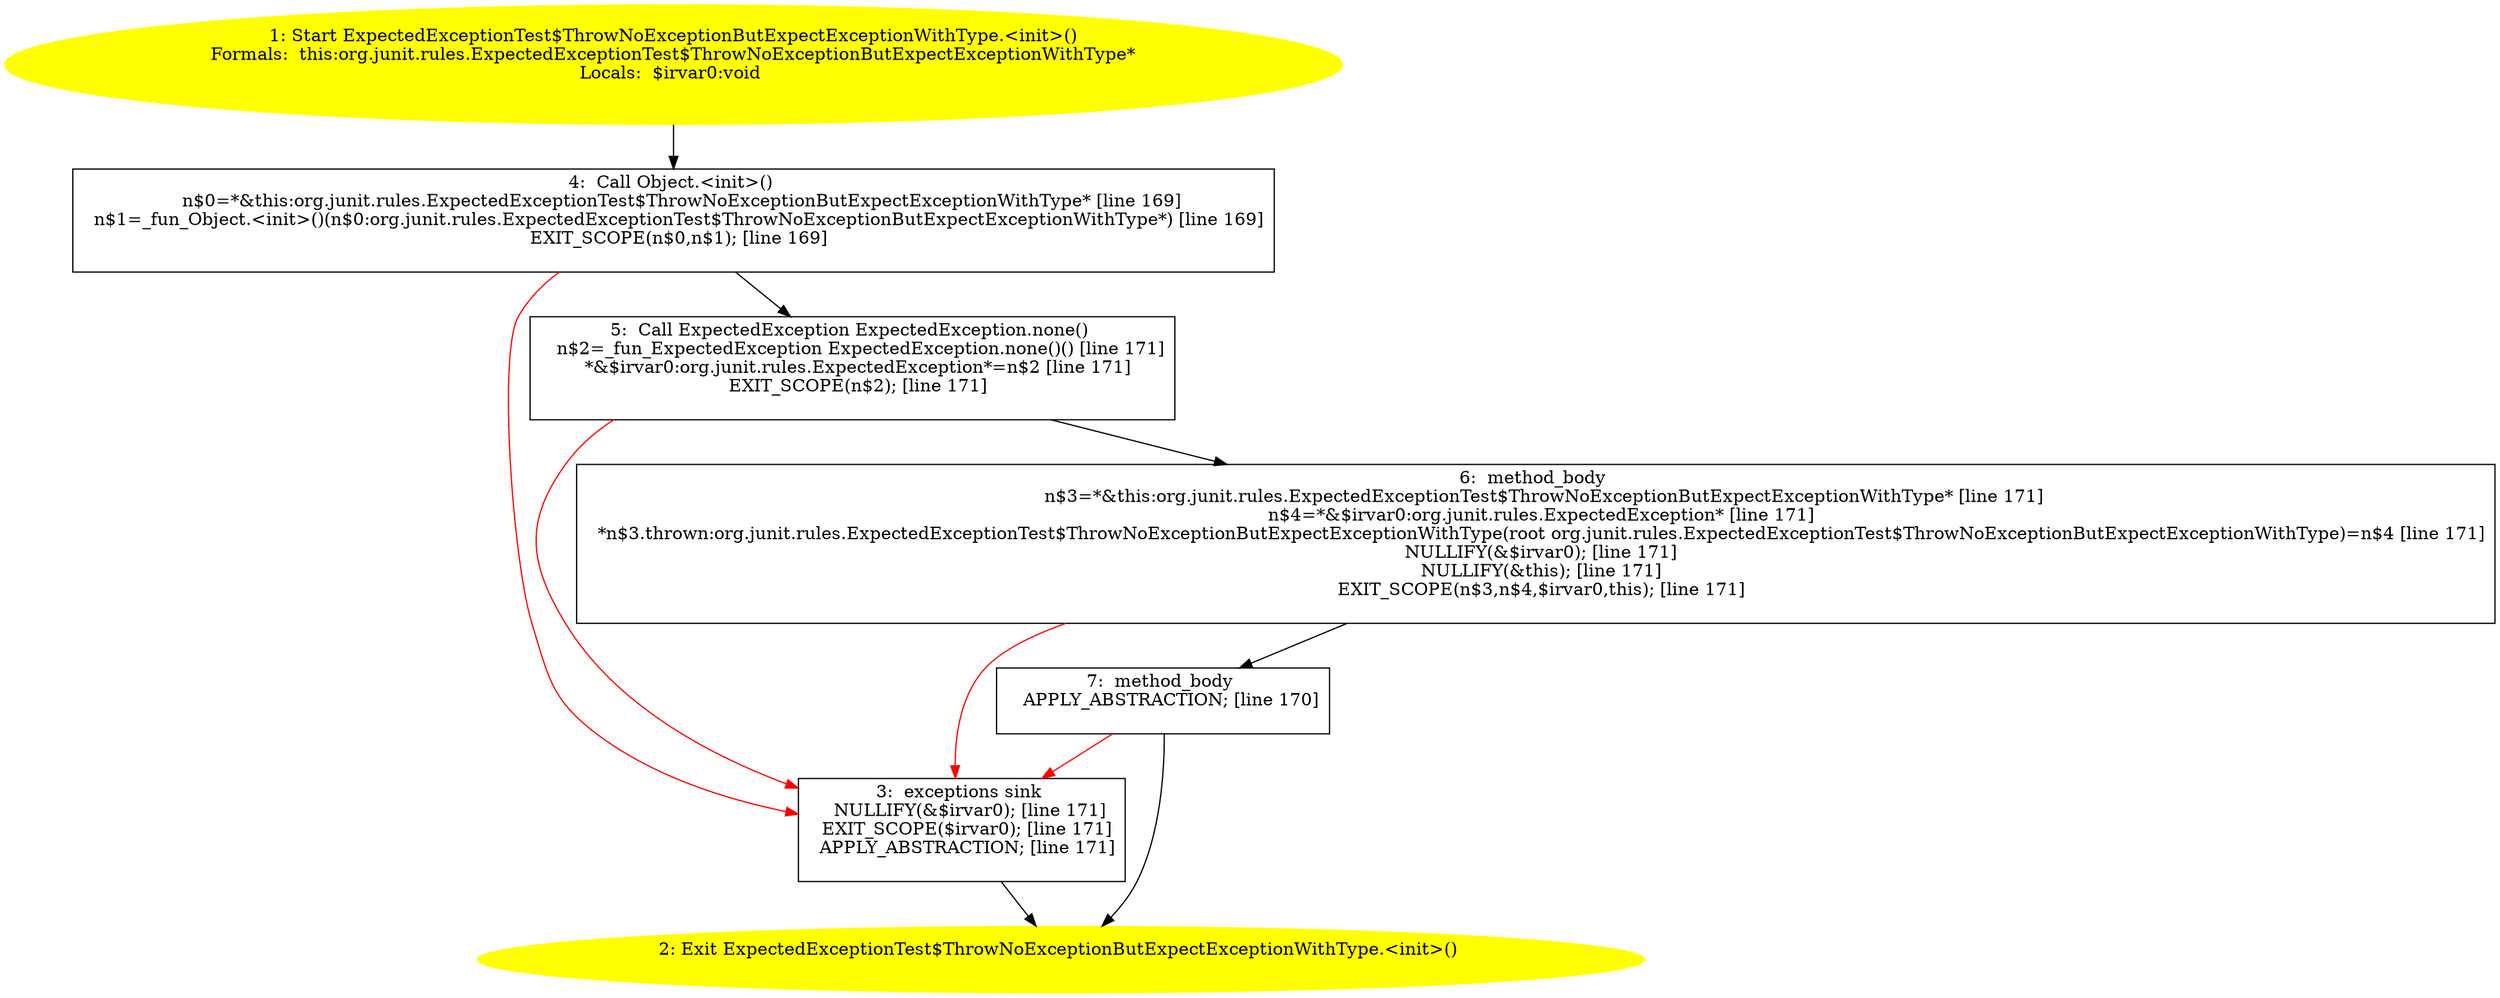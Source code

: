 /* @generated */
digraph cfg {
"org.junit.rules.ExpectedExceptionTest$ThrowNoExceptionButExpectExceptionWithType.<init>().af0ff193eb5b62f3f0358384fd9a4681_1" [label="1: Start ExpectedExceptionTest$ThrowNoExceptionButExpectExceptionWithType.<init>()\nFormals:  this:org.junit.rules.ExpectedExceptionTest$ThrowNoExceptionButExpectExceptionWithType*\nLocals:  $irvar0:void \n  " color=yellow style=filled]
	

	 "org.junit.rules.ExpectedExceptionTest$ThrowNoExceptionButExpectExceptionWithType.<init>().af0ff193eb5b62f3f0358384fd9a4681_1" -> "org.junit.rules.ExpectedExceptionTest$ThrowNoExceptionButExpectExceptionWithType.<init>().af0ff193eb5b62f3f0358384fd9a4681_4" ;
"org.junit.rules.ExpectedExceptionTest$ThrowNoExceptionButExpectExceptionWithType.<init>().af0ff193eb5b62f3f0358384fd9a4681_2" [label="2: Exit ExpectedExceptionTest$ThrowNoExceptionButExpectExceptionWithType.<init>() \n  " color=yellow style=filled]
	

"org.junit.rules.ExpectedExceptionTest$ThrowNoExceptionButExpectExceptionWithType.<init>().af0ff193eb5b62f3f0358384fd9a4681_3" [label="3:  exceptions sink \n   NULLIFY(&$irvar0); [line 171]\n  EXIT_SCOPE($irvar0); [line 171]\n  APPLY_ABSTRACTION; [line 171]\n " shape="box"]
	

	 "org.junit.rules.ExpectedExceptionTest$ThrowNoExceptionButExpectExceptionWithType.<init>().af0ff193eb5b62f3f0358384fd9a4681_3" -> "org.junit.rules.ExpectedExceptionTest$ThrowNoExceptionButExpectExceptionWithType.<init>().af0ff193eb5b62f3f0358384fd9a4681_2" ;
"org.junit.rules.ExpectedExceptionTest$ThrowNoExceptionButExpectExceptionWithType.<init>().af0ff193eb5b62f3f0358384fd9a4681_4" [label="4:  Call Object.<init>() \n   n$0=*&this:org.junit.rules.ExpectedExceptionTest$ThrowNoExceptionButExpectExceptionWithType* [line 169]\n  n$1=_fun_Object.<init>()(n$0:org.junit.rules.ExpectedExceptionTest$ThrowNoExceptionButExpectExceptionWithType*) [line 169]\n  EXIT_SCOPE(n$0,n$1); [line 169]\n " shape="box"]
	

	 "org.junit.rules.ExpectedExceptionTest$ThrowNoExceptionButExpectExceptionWithType.<init>().af0ff193eb5b62f3f0358384fd9a4681_4" -> "org.junit.rules.ExpectedExceptionTest$ThrowNoExceptionButExpectExceptionWithType.<init>().af0ff193eb5b62f3f0358384fd9a4681_5" ;
	 "org.junit.rules.ExpectedExceptionTest$ThrowNoExceptionButExpectExceptionWithType.<init>().af0ff193eb5b62f3f0358384fd9a4681_4" -> "org.junit.rules.ExpectedExceptionTest$ThrowNoExceptionButExpectExceptionWithType.<init>().af0ff193eb5b62f3f0358384fd9a4681_3" [color="red" ];
"org.junit.rules.ExpectedExceptionTest$ThrowNoExceptionButExpectExceptionWithType.<init>().af0ff193eb5b62f3f0358384fd9a4681_5" [label="5:  Call ExpectedException ExpectedException.none() \n   n$2=_fun_ExpectedException ExpectedException.none()() [line 171]\n  *&$irvar0:org.junit.rules.ExpectedException*=n$2 [line 171]\n  EXIT_SCOPE(n$2); [line 171]\n " shape="box"]
	

	 "org.junit.rules.ExpectedExceptionTest$ThrowNoExceptionButExpectExceptionWithType.<init>().af0ff193eb5b62f3f0358384fd9a4681_5" -> "org.junit.rules.ExpectedExceptionTest$ThrowNoExceptionButExpectExceptionWithType.<init>().af0ff193eb5b62f3f0358384fd9a4681_6" ;
	 "org.junit.rules.ExpectedExceptionTest$ThrowNoExceptionButExpectExceptionWithType.<init>().af0ff193eb5b62f3f0358384fd9a4681_5" -> "org.junit.rules.ExpectedExceptionTest$ThrowNoExceptionButExpectExceptionWithType.<init>().af0ff193eb5b62f3f0358384fd9a4681_3" [color="red" ];
"org.junit.rules.ExpectedExceptionTest$ThrowNoExceptionButExpectExceptionWithType.<init>().af0ff193eb5b62f3f0358384fd9a4681_6" [label="6:  method_body \n   n$3=*&this:org.junit.rules.ExpectedExceptionTest$ThrowNoExceptionButExpectExceptionWithType* [line 171]\n  n$4=*&$irvar0:org.junit.rules.ExpectedException* [line 171]\n  *n$3.thrown:org.junit.rules.ExpectedExceptionTest$ThrowNoExceptionButExpectExceptionWithType(root org.junit.rules.ExpectedExceptionTest$ThrowNoExceptionButExpectExceptionWithType)=n$4 [line 171]\n  NULLIFY(&$irvar0); [line 171]\n  NULLIFY(&this); [line 171]\n  EXIT_SCOPE(n$3,n$4,$irvar0,this); [line 171]\n " shape="box"]
	

	 "org.junit.rules.ExpectedExceptionTest$ThrowNoExceptionButExpectExceptionWithType.<init>().af0ff193eb5b62f3f0358384fd9a4681_6" -> "org.junit.rules.ExpectedExceptionTest$ThrowNoExceptionButExpectExceptionWithType.<init>().af0ff193eb5b62f3f0358384fd9a4681_7" ;
	 "org.junit.rules.ExpectedExceptionTest$ThrowNoExceptionButExpectExceptionWithType.<init>().af0ff193eb5b62f3f0358384fd9a4681_6" -> "org.junit.rules.ExpectedExceptionTest$ThrowNoExceptionButExpectExceptionWithType.<init>().af0ff193eb5b62f3f0358384fd9a4681_3" [color="red" ];
"org.junit.rules.ExpectedExceptionTest$ThrowNoExceptionButExpectExceptionWithType.<init>().af0ff193eb5b62f3f0358384fd9a4681_7" [label="7:  method_body \n   APPLY_ABSTRACTION; [line 170]\n " shape="box"]
	

	 "org.junit.rules.ExpectedExceptionTest$ThrowNoExceptionButExpectExceptionWithType.<init>().af0ff193eb5b62f3f0358384fd9a4681_7" -> "org.junit.rules.ExpectedExceptionTest$ThrowNoExceptionButExpectExceptionWithType.<init>().af0ff193eb5b62f3f0358384fd9a4681_2" ;
	 "org.junit.rules.ExpectedExceptionTest$ThrowNoExceptionButExpectExceptionWithType.<init>().af0ff193eb5b62f3f0358384fd9a4681_7" -> "org.junit.rules.ExpectedExceptionTest$ThrowNoExceptionButExpectExceptionWithType.<init>().af0ff193eb5b62f3f0358384fd9a4681_3" [color="red" ];
}
